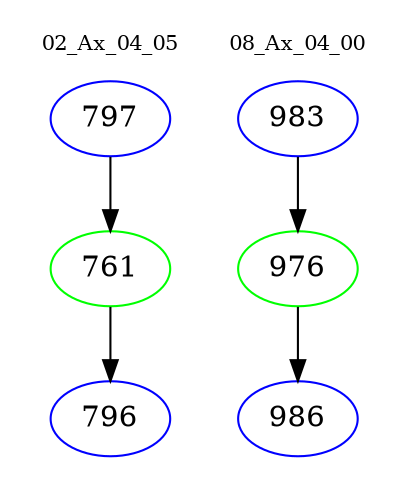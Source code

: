 digraph{
subgraph cluster_0 {
color = white
label = "02_Ax_04_05";
fontsize=10;
T0_797 [label="797", color="blue"]
T0_797 -> T0_761 [color="black"]
T0_761 [label="761", color="green"]
T0_761 -> T0_796 [color="black"]
T0_796 [label="796", color="blue"]
}
subgraph cluster_1 {
color = white
label = "08_Ax_04_00";
fontsize=10;
T1_983 [label="983", color="blue"]
T1_983 -> T1_976 [color="black"]
T1_976 [label="976", color="green"]
T1_976 -> T1_986 [color="black"]
T1_986 [label="986", color="blue"]
}
}
